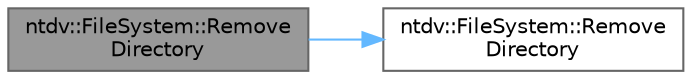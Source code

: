 digraph "ntdv::FileSystem::RemoveDirectory"
{
 // LATEX_PDF_SIZE
  bgcolor="transparent";
  edge [fontname=Helvetica,fontsize=10,labelfontname=Helvetica,labelfontsize=10];
  node [fontname=Helvetica,fontsize=10,shape=box,height=0.2,width=0.4];
  rankdir="LR";
  Node1 [id="Node000001",label="ntdv::FileSystem::Remove\lDirectory",height=0.2,width=0.4,color="gray40", fillcolor="grey60", style="filled", fontcolor="black",tooltip=" "];
  Node1 -> Node2 [id="edge1_Node000001_Node000002",color="steelblue1",style="solid",tooltip=" "];
  Node2 [id="Node000002",label="ntdv::FileSystem::Remove\lDirectory",height=0.2,width=0.4,color="grey40", fillcolor="white", style="filled",URL="$classntdv_1_1_file_system.html#a33828958178f44cc692318802040749f",tooltip=" "];
}
